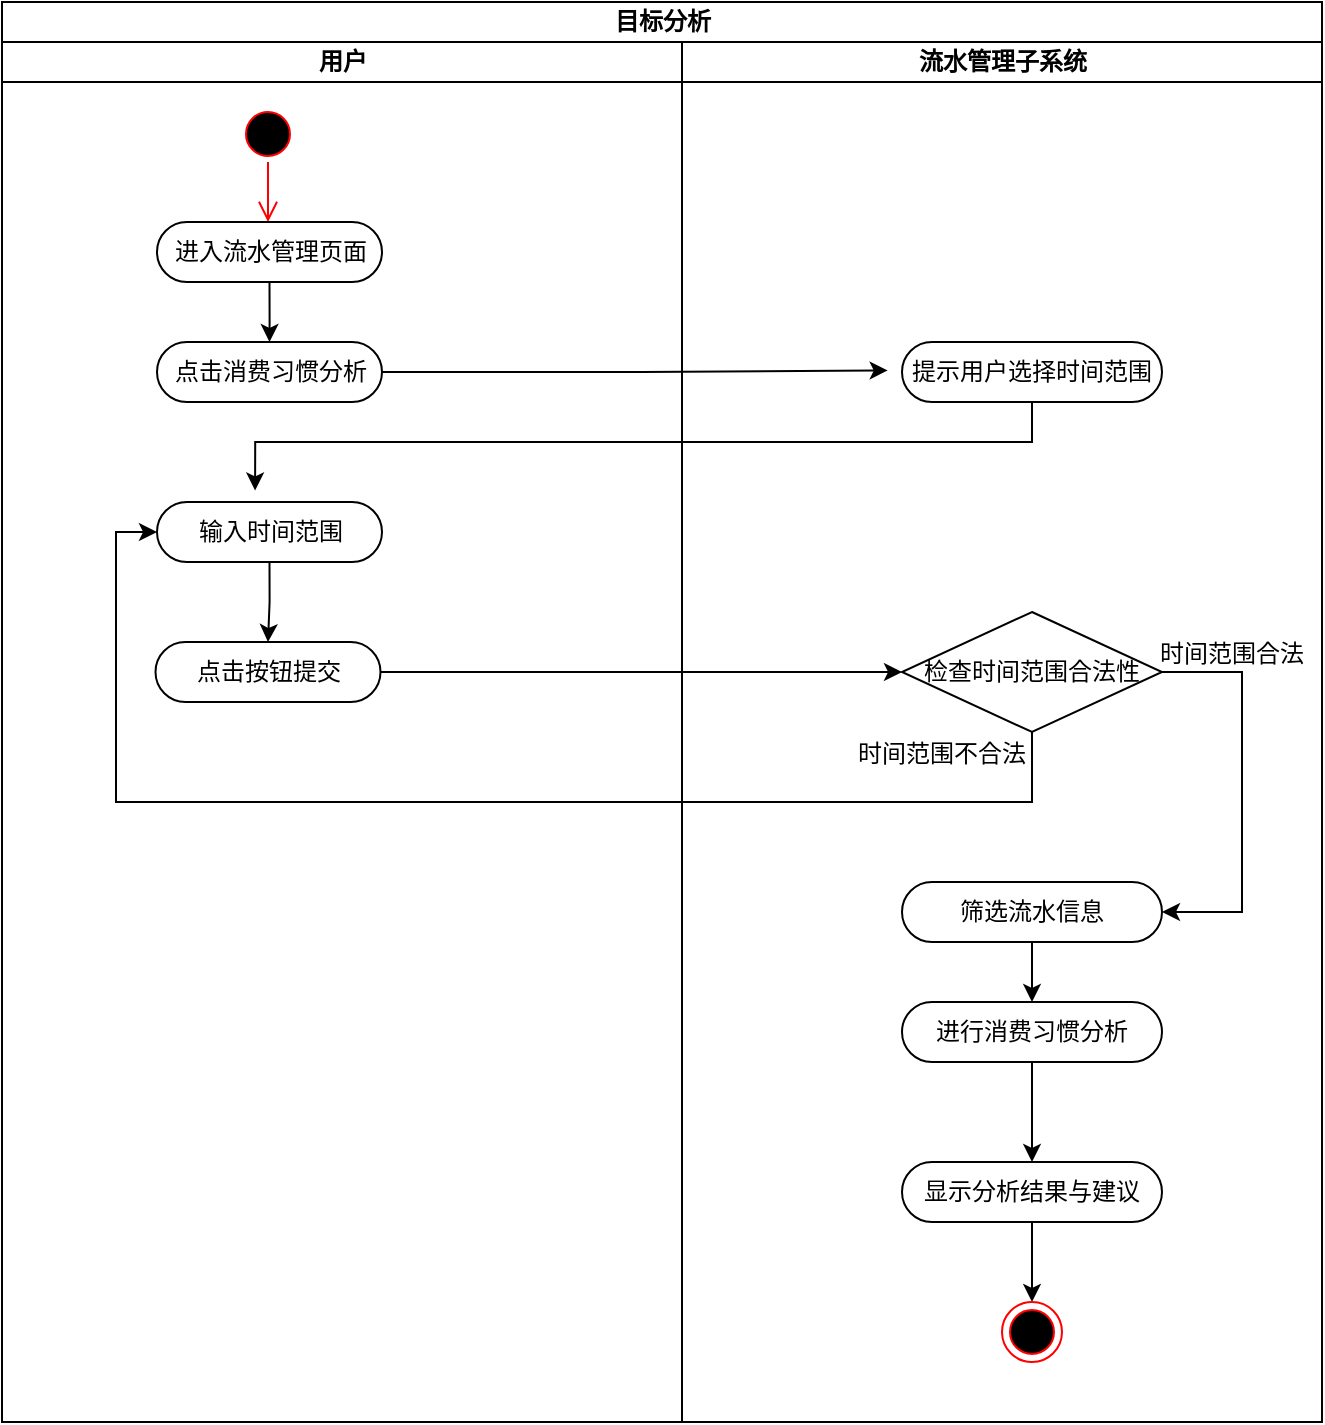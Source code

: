 <mxfile version="22.1.18" type="github">
  <diagram id="prtHgNgQTEPvFCAcTncT" name="Page-1">
    <mxGraphModel dx="1407" dy="720" grid="1" gridSize="10" guides="1" tooltips="1" connect="1" arrows="1" fold="1" page="1" pageScale="1" pageWidth="827" pageHeight="1169" math="0" shadow="0">
      <root>
        <mxCell id="0" />
        <mxCell id="1" parent="0" />
        <mxCell id="oDgGD3F3by6BS1TuUeTV-1" value="目标分析" style="swimlane;childLayout=stackLayout;resizeParent=1;resizeParentMax=0;startSize=20;html=1;" parent="1" vertex="1">
          <mxGeometry x="190.0" y="70" width="660" height="710" as="geometry" />
        </mxCell>
        <mxCell id="oDgGD3F3by6BS1TuUeTV-2" value="用户" style="swimlane;startSize=20;html=1;" parent="oDgGD3F3by6BS1TuUeTV-1" vertex="1">
          <mxGeometry y="20" width="340" height="690" as="geometry" />
        </mxCell>
        <mxCell id="oDgGD3F3by6BS1TuUeTV-5" value="" style="ellipse;html=1;shape=startState;fillColor=#000000;strokeColor=#ff0000;" parent="oDgGD3F3by6BS1TuUeTV-2" vertex="1">
          <mxGeometry x="118.0" y="31" width="30" height="30" as="geometry" />
        </mxCell>
        <mxCell id="oDgGD3F3by6BS1TuUeTV-6" value="" style="edgeStyle=orthogonalEdgeStyle;html=1;verticalAlign=bottom;endArrow=open;endSize=8;strokeColor=#ff0000;rounded=0;" parent="oDgGD3F3by6BS1TuUeTV-2" edge="1">
          <mxGeometry relative="1" as="geometry">
            <mxPoint x="133.0" y="90" as="targetPoint" />
            <mxPoint x="133.0" y="60" as="sourcePoint" />
          </mxGeometry>
        </mxCell>
        <mxCell id="oDgGD3F3by6BS1TuUeTV-9" style="edgeStyle=orthogonalEdgeStyle;rounded=0;orthogonalLoop=1;jettySize=auto;html=1;exitX=0.5;exitY=1;exitDx=0;exitDy=0;" parent="oDgGD3F3by6BS1TuUeTV-2" source="oDgGD3F3by6BS1TuUeTV-7" target="oDgGD3F3by6BS1TuUeTV-8" edge="1">
          <mxGeometry relative="1" as="geometry" />
        </mxCell>
        <mxCell id="oDgGD3F3by6BS1TuUeTV-7" value="进入流水管理页面" style="rounded=1;whiteSpace=wrap;html=1;shadow=0;comic=0;labelBackgroundColor=none;strokeWidth=1;fontFamily=Verdana;fontSize=12;align=center;arcSize=50;" parent="oDgGD3F3by6BS1TuUeTV-2" vertex="1">
          <mxGeometry x="77.5" y="90" width="112.5" height="30" as="geometry" />
        </mxCell>
        <mxCell id="oDgGD3F3by6BS1TuUeTV-8" value="点击消费习惯分析" style="rounded=1;whiteSpace=wrap;html=1;shadow=0;comic=0;labelBackgroundColor=none;strokeWidth=1;fontFamily=Verdana;fontSize=12;align=center;arcSize=50;" parent="oDgGD3F3by6BS1TuUeTV-2" vertex="1">
          <mxGeometry x="77.5" y="150" width="112.5" height="30" as="geometry" />
        </mxCell>
        <mxCell id="MLRtib8uveDzRYXszGFP-17" style="edgeStyle=orthogonalEdgeStyle;rounded=0;orthogonalLoop=1;jettySize=auto;html=1;exitX=0.5;exitY=1;exitDx=0;exitDy=0;entryX=0.5;entryY=0;entryDx=0;entryDy=0;" parent="oDgGD3F3by6BS1TuUeTV-2" source="MLRtib8uveDzRYXszGFP-2" target="MLRtib8uveDzRYXszGFP-16" edge="1">
          <mxGeometry relative="1" as="geometry" />
        </mxCell>
        <mxCell id="MLRtib8uveDzRYXszGFP-2" value="输入时间范围" style="rounded=1;whiteSpace=wrap;html=1;shadow=0;comic=0;labelBackgroundColor=none;strokeWidth=1;fontFamily=Verdana;fontSize=12;align=center;arcSize=50;" parent="oDgGD3F3by6BS1TuUeTV-2" vertex="1">
          <mxGeometry x="77.5" y="230" width="112.5" height="30" as="geometry" />
        </mxCell>
        <mxCell id="MLRtib8uveDzRYXszGFP-16" value="点击按钮提交" style="rounded=1;whiteSpace=wrap;html=1;shadow=0;comic=0;labelBackgroundColor=none;strokeWidth=1;fontFamily=Verdana;fontSize=12;align=center;arcSize=50;" parent="oDgGD3F3by6BS1TuUeTV-2" vertex="1">
          <mxGeometry x="76.75" y="300" width="112.5" height="30" as="geometry" />
        </mxCell>
        <mxCell id="MLRtib8uveDzRYXszGFP-1" style="edgeStyle=orthogonalEdgeStyle;rounded=0;orthogonalLoop=1;jettySize=auto;html=1;entryX=-0.055;entryY=0.474;entryDx=0;entryDy=0;entryPerimeter=0;" parent="oDgGD3F3by6BS1TuUeTV-1" source="oDgGD3F3by6BS1TuUeTV-8" target="oDgGD3F3by6BS1TuUeTV-14" edge="1">
          <mxGeometry relative="1" as="geometry" />
        </mxCell>
        <mxCell id="MLRtib8uveDzRYXszGFP-3" style="edgeStyle=orthogonalEdgeStyle;rounded=0;orthogonalLoop=1;jettySize=auto;html=1;entryX=0.436;entryY=-0.192;entryDx=0;entryDy=0;entryPerimeter=0;" parent="oDgGD3F3by6BS1TuUeTV-1" source="oDgGD3F3by6BS1TuUeTV-14" target="MLRtib8uveDzRYXszGFP-2" edge="1">
          <mxGeometry relative="1" as="geometry">
            <Array as="points">
              <mxPoint x="515" y="220" />
              <mxPoint x="127" y="220" />
            </Array>
          </mxGeometry>
        </mxCell>
        <mxCell id="MLRtib8uveDzRYXszGFP-18" style="edgeStyle=orthogonalEdgeStyle;rounded=0;orthogonalLoop=1;jettySize=auto;html=1;entryX=0;entryY=0.5;entryDx=0;entryDy=0;" parent="oDgGD3F3by6BS1TuUeTV-1" source="MLRtib8uveDzRYXszGFP-16" target="MLRtib8uveDzRYXszGFP-4" edge="1">
          <mxGeometry relative="1" as="geometry" />
        </mxCell>
        <mxCell id="MLRtib8uveDzRYXszGFP-20" style="edgeStyle=orthogonalEdgeStyle;rounded=0;orthogonalLoop=1;jettySize=auto;html=1;entryX=0;entryY=0.5;entryDx=0;entryDy=0;" parent="oDgGD3F3by6BS1TuUeTV-1" source="MLRtib8uveDzRYXszGFP-4" target="MLRtib8uveDzRYXszGFP-2" edge="1">
          <mxGeometry relative="1" as="geometry">
            <Array as="points">
              <mxPoint x="515" y="400" />
              <mxPoint x="57" y="400" />
              <mxPoint x="57" y="265" />
            </Array>
          </mxGeometry>
        </mxCell>
        <mxCell id="oDgGD3F3by6BS1TuUeTV-3" value="流水管理子系统" style="swimlane;startSize=20;html=1;" parent="oDgGD3F3by6BS1TuUeTV-1" vertex="1">
          <mxGeometry x="340" y="20" width="320" height="690" as="geometry" />
        </mxCell>
        <mxCell id="oDgGD3F3by6BS1TuUeTV-14" value="提示用户选择时间范围" style="rounded=1;whiteSpace=wrap;html=1;shadow=0;comic=0;labelBackgroundColor=none;strokeWidth=1;fontFamily=Verdana;fontSize=12;align=center;arcSize=50;" parent="oDgGD3F3by6BS1TuUeTV-3" vertex="1">
          <mxGeometry x="110" y="150" width="130" height="30" as="geometry" />
        </mxCell>
        <mxCell id="MLRtib8uveDzRYXszGFP-9" style="edgeStyle=orthogonalEdgeStyle;rounded=0;orthogonalLoop=1;jettySize=auto;html=1;entryX=1;entryY=0.5;entryDx=0;entryDy=0;" parent="oDgGD3F3by6BS1TuUeTV-3" source="MLRtib8uveDzRYXszGFP-4" target="MLRtib8uveDzRYXszGFP-8" edge="1">
          <mxGeometry relative="1" as="geometry">
            <Array as="points">
              <mxPoint x="280" y="315" />
              <mxPoint x="280" y="435" />
            </Array>
          </mxGeometry>
        </mxCell>
        <mxCell id="MLRtib8uveDzRYXszGFP-4" value="检查时间范围合法性" style="rhombus;whiteSpace=wrap;html=1;" parent="oDgGD3F3by6BS1TuUeTV-3" vertex="1">
          <mxGeometry x="110.0" y="285" width="130" height="60" as="geometry" />
        </mxCell>
        <mxCell id="MLRtib8uveDzRYXszGFP-7" value="时间范围不合法" style="text;html=1;strokeColor=none;fillColor=none;align=center;verticalAlign=middle;whiteSpace=wrap;rounded=0;" parent="oDgGD3F3by6BS1TuUeTV-3" vertex="1">
          <mxGeometry x="85.0" y="341" width="90" height="30" as="geometry" />
        </mxCell>
        <mxCell id="MLRtib8uveDzRYXszGFP-13" style="edgeStyle=orthogonalEdgeStyle;rounded=0;orthogonalLoop=1;jettySize=auto;html=1;exitX=0.5;exitY=1;exitDx=0;exitDy=0;entryX=0.5;entryY=0;entryDx=0;entryDy=0;" parent="oDgGD3F3by6BS1TuUeTV-3" source="MLRtib8uveDzRYXszGFP-8" target="MLRtib8uveDzRYXszGFP-11" edge="1">
          <mxGeometry relative="1" as="geometry" />
        </mxCell>
        <mxCell id="MLRtib8uveDzRYXszGFP-8" value="筛选流水信息" style="rounded=1;whiteSpace=wrap;html=1;shadow=0;comic=0;labelBackgroundColor=none;strokeWidth=1;fontFamily=Verdana;fontSize=12;align=center;arcSize=50;" parent="oDgGD3F3by6BS1TuUeTV-3" vertex="1">
          <mxGeometry x="110" y="420" width="130" height="30" as="geometry" />
        </mxCell>
        <mxCell id="MLRtib8uveDzRYXszGFP-10" value="时间范围合法" style="text;html=1;strokeColor=none;fillColor=none;align=center;verticalAlign=middle;whiteSpace=wrap;rounded=0;" parent="oDgGD3F3by6BS1TuUeTV-3" vertex="1">
          <mxGeometry x="230.0" y="291" width="90" height="30" as="geometry" />
        </mxCell>
        <mxCell id="MLRtib8uveDzRYXszGFP-15" style="edgeStyle=orthogonalEdgeStyle;rounded=0;orthogonalLoop=1;jettySize=auto;html=1;exitX=0.5;exitY=1;exitDx=0;exitDy=0;entryX=0.5;entryY=0;entryDx=0;entryDy=0;" parent="oDgGD3F3by6BS1TuUeTV-3" source="MLRtib8uveDzRYXszGFP-11" target="MLRtib8uveDzRYXszGFP-14" edge="1">
          <mxGeometry relative="1" as="geometry" />
        </mxCell>
        <mxCell id="MLRtib8uveDzRYXszGFP-11" value="进行消费习惯分析" style="rounded=1;whiteSpace=wrap;html=1;shadow=0;comic=0;labelBackgroundColor=none;strokeWidth=1;fontFamily=Verdana;fontSize=12;align=center;arcSize=50;" parent="oDgGD3F3by6BS1TuUeTV-3" vertex="1">
          <mxGeometry x="110" y="480" width="130" height="30" as="geometry" />
        </mxCell>
        <mxCell id="MLRtib8uveDzRYXszGFP-22" style="edgeStyle=orthogonalEdgeStyle;rounded=0;orthogonalLoop=1;jettySize=auto;html=1;entryX=0.5;entryY=0;entryDx=0;entryDy=0;" parent="oDgGD3F3by6BS1TuUeTV-3" source="MLRtib8uveDzRYXszGFP-14" target="MLRtib8uveDzRYXszGFP-21" edge="1">
          <mxGeometry relative="1" as="geometry" />
        </mxCell>
        <mxCell id="MLRtib8uveDzRYXszGFP-14" value="显示分析结果与建议" style="rounded=1;whiteSpace=wrap;html=1;shadow=0;comic=0;labelBackgroundColor=none;strokeWidth=1;fontFamily=Verdana;fontSize=12;align=center;arcSize=50;" parent="oDgGD3F3by6BS1TuUeTV-3" vertex="1">
          <mxGeometry x="110" y="560" width="130" height="30" as="geometry" />
        </mxCell>
        <mxCell id="MLRtib8uveDzRYXszGFP-21" value="" style="ellipse;html=1;shape=endState;fillColor=#000000;strokeColor=#ff0000;" parent="oDgGD3F3by6BS1TuUeTV-3" vertex="1">
          <mxGeometry x="160.0" y="630" width="30" height="30" as="geometry" />
        </mxCell>
      </root>
    </mxGraphModel>
  </diagram>
</mxfile>
